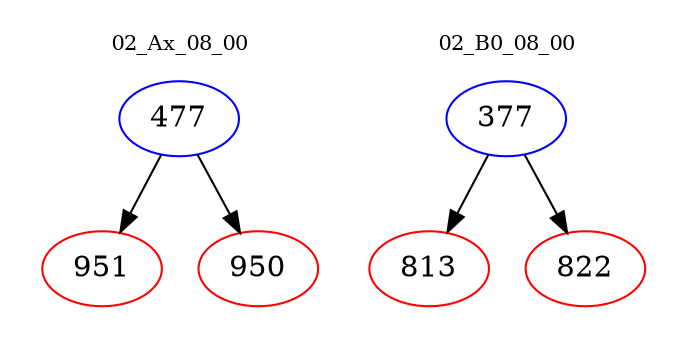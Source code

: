digraph{
subgraph cluster_0 {
color = white
label = "02_Ax_08_00";
fontsize=10;
T0_477 [label="477", color="blue"]
T0_477 -> T0_951 [color="black"]
T0_951 [label="951", color="red"]
T0_477 -> T0_950 [color="black"]
T0_950 [label="950", color="red"]
}
subgraph cluster_1 {
color = white
label = "02_B0_08_00";
fontsize=10;
T1_377 [label="377", color="blue"]
T1_377 -> T1_813 [color="black"]
T1_813 [label="813", color="red"]
T1_377 -> T1_822 [color="black"]
T1_822 [label="822", color="red"]
}
}
